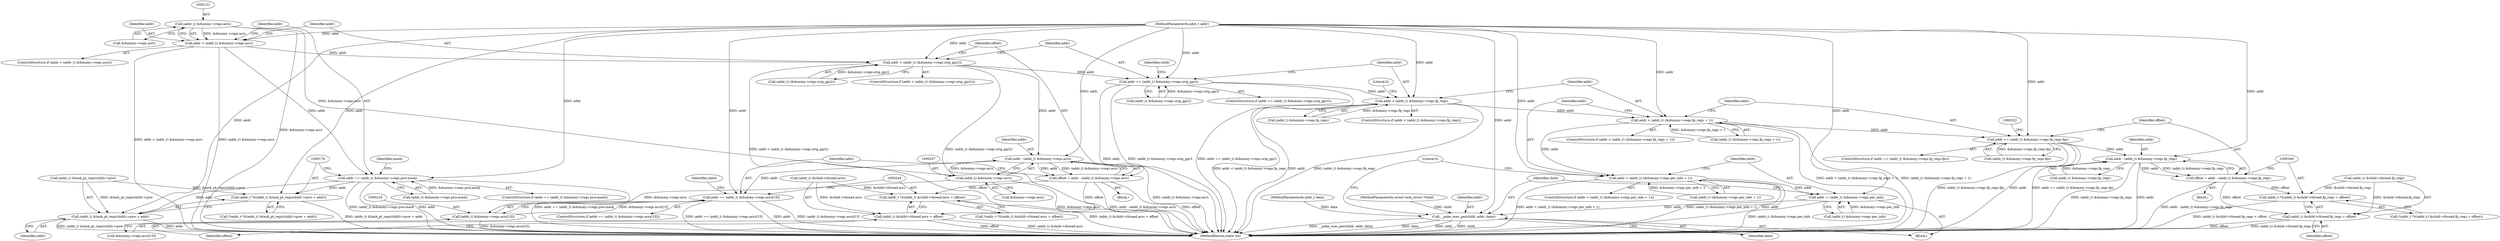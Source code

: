 digraph "0_linux_dab6cf55f81a6e16b8147aed9a843e1691dcd318@pointer" {
"1000120" [label="(Call,(addr_t) &dummy->regs.acrs)"];
"1000118" [label="(Call,addr < (addr_t) &dummy->regs.acrs)"];
"1000130" [label="(Call,addr == (addr_t) &dummy->regs.psw.mask)"];
"1000177" [label="(Call,(addr_t *)((addr_t) &task_pt_regs(child)->psw + addr))"];
"1000179" [label="(Call,(addr_t) &task_pt_regs(child)->psw + addr)"];
"1000191" [label="(Call,addr < (addr_t) (&dummy->regs.orig_gpr2))"];
"1000204" [label="(Call,addr - (addr_t) &dummy->regs.acrs)"];
"1000202" [label="(Call,offset = addr - (addr_t) &dummy->regs.acrs)"];
"1000243" [label="(Call,(addr_t *)((addr_t) &child->thread.acrs + offset))"];
"1000245" [label="(Call,(addr_t) &child->thread.acrs + offset)"];
"1000215" [label="(Call,addr == (addr_t) &dummy->regs.acrs[15])"];
"1000258" [label="(Call,addr == (addr_t) &dummy->regs.orig_gpr2)"];
"1000277" [label="(Call,addr < (addr_t) &dummy->regs.fp_regs)"];
"1000292" [label="(Call,addr < (addr_t) (&dummy->regs.fp_regs + 1))"];
"1000306" [label="(Call,addr == (addr_t) &dummy->regs.fp_regs.fpc)"];
"1000336" [label="(Call,addr - (addr_t) &dummy->regs.fp_regs)"];
"1000334" [label="(Call,offset = addr - (addr_t) &dummy->regs.fp_regs)"];
"1000348" [label="(Call,(addr_t *)((addr_t) &child->thread.fp_regs + offset))"];
"1000350" [label="(Call,(addr_t) &child->thread.fp_regs + offset)"];
"1000363" [label="(Call,addr < (addr_t) (&dummy->regs.per_info + 1))"];
"1000376" [label="(Call,addr -= (addr_t) &dummy->regs.per_info)"];
"1000386" [label="(Call,__poke_user_per(child, addr, data))"];
"1000206" [label="(Call,(addr_t) &dummy->regs.acrs)"];
"1000217" [label="(Call,(addr_t) &dummy->regs.acrs[15])"];
"1000292" [label="(Call,addr < (addr_t) (&dummy->regs.fp_regs + 1))"];
"1000242" [label="(Call,*(addr_t *)((addr_t) &child->thread.acrs + offset))"];
"1000243" [label="(Call,(addr_t *)((addr_t) &child->thread.acrs + offset))"];
"1000258" [label="(Call,addr == (addr_t) &dummy->regs.orig_gpr2)"];
"1000362" [label="(ControlStructure,if (addr < (addr_t) (&dummy->regs.per_info + 1)))"];
"1000257" [label="(ControlStructure,if (addr == (addr_t) &dummy->regs.orig_gpr2))"];
"1000386" [label="(Call,__poke_user_per(child, addr, data))"];
"1000117" [label="(ControlStructure,if (addr < (addr_t) &dummy->regs.acrs))"];
"1000277" [label="(Call,addr < (addr_t) &dummy->regs.fp_regs)"];
"1000219" [label="(Call,&dummy->regs.acrs[15])"];
"1000118" [label="(Call,addr < (addr_t) &dummy->regs.acrs)"];
"1000217" [label="(Call,(addr_t) &dummy->regs.acrs[15])"];
"1000304" [label="(Block,)"];
"1000179" [label="(Call,(addr_t) &task_pt_regs(child)->psw + addr)"];
"1000306" [label="(Call,addr == (addr_t) &dummy->regs.fp_regs.fpc)"];
"1000176" [label="(Call,*(addr_t *)((addr_t) &task_pt_regs(child)->psw + addr))"];
"1000132" [label="(Call,(addr_t) &dummy->regs.psw.mask)"];
"1000145" [label="(Identifier,mask)"];
"1000334" [label="(Call,offset = addr - (addr_t) &dummy->regs.fp_regs)"];
"1000335" [label="(Identifier,offset)"];
"1000177" [label="(Call,(addr_t *)((addr_t) &task_pt_regs(child)->psw + addr))"];
"1000291" [label="(ControlStructure,if (addr < (addr_t) (&dummy->regs.fp_regs + 1)))"];
"1000215" [label="(Call,addr == (addr_t) &dummy->regs.acrs[15])"];
"1000206" [label="(Call,(addr_t) &dummy->regs.acrs)"];
"1000205" [label="(Identifier,addr)"];
"1000109" [label="(MethodParameterIn,addr_t addr)"];
"1000120" [label="(Call,(addr_t) &dummy->regs.acrs)"];
"1000119" [label="(Identifier,addr)"];
"1000216" [label="(Identifier,addr)"];
"1000308" [label="(Call,(addr_t) &dummy->regs.fp_regs.fpc)"];
"1000245" [label="(Call,(addr_t) &child->thread.acrs + offset)"];
"1000375" [label="(Block,)"];
"1000272" [label="(Identifier,child)"];
"1000365" [label="(Call,(addr_t) (&dummy->regs.per_info + 1))"];
"1000192" [label="(Identifier,addr)"];
"1000260" [label="(Call,(addr_t) &dummy->regs.orig_gpr2)"];
"1000231" [label="(Identifier,child)"];
"1000378" [label="(Call,(addr_t) &dummy->regs.per_info)"];
"1000351" [label="(Call,(addr_t) &child->thread.fp_regs)"];
"1000279" [label="(Call,(addr_t) &dummy->regs.fp_regs)"];
"1000348" [label="(Call,(addr_t *)((addr_t) &child->thread.fp_regs + offset))"];
"1000387" [label="(Identifier,child)"];
"1000122" [label="(Call,&dummy->regs.acrs)"];
"1000294" [label="(Call,(addr_t) (&dummy->regs.fp_regs + 1))"];
"1000130" [label="(Call,addr == (addr_t) &dummy->regs.psw.mask)"];
"1000204" [label="(Call,addr - (addr_t) &dummy->regs.acrs)"];
"1000110" [label="(MethodParameterIn,addr_t data)"];
"1000305" [label="(ControlStructure,if (addr == (addr_t) &dummy->regs.fp_regs.fpc))"];
"1000190" [label="(ControlStructure,if (addr < (addr_t) (&dummy->regs.orig_gpr2)))"];
"1000359" [label="(Identifier,offset)"];
"1000337" [label="(Identifier,addr)"];
"1000108" [label="(MethodParameterIn,struct task_struct *child)"];
"1000289" [label="(Literal,0)"];
"1000376" [label="(Call,addr -= (addr_t) &dummy->regs.per_info)"];
"1000131" [label="(Identifier,addr)"];
"1000347" [label="(Call,*(addr_t *)((addr_t) &child->thread.fp_regs + offset))"];
"1000338" [label="(Call,(addr_t) &dummy->regs.fp_regs)"];
"1000276" [label="(ControlStructure,if (addr < (addr_t) &dummy->regs.fp_regs))"];
"1000336" [label="(Call,addr - (addr_t) &dummy->regs.fp_regs)"];
"1000259" [label="(Identifier,addr)"];
"1000208" [label="(Call,&dummy->regs.acrs)"];
"1000389" [label="(Identifier,data)"];
"1000392" [label="(MethodReturn,static int)"];
"1000364" [label="(Identifier,addr)"];
"1000254" [label="(Identifier,offset)"];
"1000278" [label="(Identifier,addr)"];
"1000388" [label="(Identifier,addr)"];
"1000307" [label="(Identifier,addr)"];
"1000246" [label="(Call,(addr_t) &child->thread.acrs)"];
"1000191" [label="(Call,addr < (addr_t) (&dummy->regs.orig_gpr2))"];
"1000180" [label="(Call,(addr_t) &task_pt_regs(child)->psw)"];
"1000214" [label="(ControlStructure,if (addr == (addr_t) &dummy->regs.acrs[15]))"];
"1000203" [label="(Identifier,offset)"];
"1000391" [label="(Literal,0)"];
"1000129" [label="(ControlStructure,if (addr == (addr_t) &dummy->regs.psw.mask))"];
"1000187" [label="(Identifier,addr)"];
"1000293" [label="(Identifier,addr)"];
"1000377" [label="(Identifier,addr)"];
"1000202" [label="(Call,offset = addr - (addr_t) &dummy->regs.acrs)"];
"1000350" [label="(Call,(addr_t) &child->thread.fp_regs + offset)"];
"1000201" [label="(Block,)"];
"1000193" [label="(Call,(addr_t) (&dummy->regs.orig_gpr2))"];
"1000363" [label="(Call,addr < (addr_t) (&dummy->regs.per_info + 1))"];
"1000120" -> "1000118"  [label="AST: "];
"1000120" -> "1000122"  [label="CFG: "];
"1000121" -> "1000120"  [label="AST: "];
"1000122" -> "1000120"  [label="AST: "];
"1000118" -> "1000120"  [label="CFG: "];
"1000120" -> "1000392"  [label="DDG: &dummy->regs.acrs"];
"1000120" -> "1000118"  [label="DDG: &dummy->regs.acrs"];
"1000120" -> "1000206"  [label="DDG: &dummy->regs.acrs"];
"1000118" -> "1000117"  [label="AST: "];
"1000119" -> "1000118"  [label="AST: "];
"1000131" -> "1000118"  [label="CFG: "];
"1000192" -> "1000118"  [label="CFG: "];
"1000118" -> "1000392"  [label="DDG: addr < (addr_t) &dummy->regs.acrs"];
"1000118" -> "1000392"  [label="DDG: (addr_t) &dummy->regs.acrs"];
"1000109" -> "1000118"  [label="DDG: addr"];
"1000118" -> "1000130"  [label="DDG: addr"];
"1000118" -> "1000191"  [label="DDG: addr"];
"1000130" -> "1000129"  [label="AST: "];
"1000130" -> "1000132"  [label="CFG: "];
"1000131" -> "1000130"  [label="AST: "];
"1000132" -> "1000130"  [label="AST: "];
"1000145" -> "1000130"  [label="CFG: "];
"1000178" -> "1000130"  [label="CFG: "];
"1000130" -> "1000392"  [label="DDG: addr == (addr_t) &dummy->regs.psw.mask"];
"1000130" -> "1000392"  [label="DDG: (addr_t) &dummy->regs.psw.mask"];
"1000130" -> "1000392"  [label="DDG: addr"];
"1000109" -> "1000130"  [label="DDG: addr"];
"1000132" -> "1000130"  [label="DDG: &dummy->regs.psw.mask"];
"1000130" -> "1000177"  [label="DDG: addr"];
"1000130" -> "1000179"  [label="DDG: addr"];
"1000177" -> "1000176"  [label="AST: "];
"1000177" -> "1000179"  [label="CFG: "];
"1000178" -> "1000177"  [label="AST: "];
"1000179" -> "1000177"  [label="AST: "];
"1000176" -> "1000177"  [label="CFG: "];
"1000177" -> "1000392"  [label="DDG: (addr_t) &task_pt_regs(child)->psw + addr"];
"1000180" -> "1000177"  [label="DDG: &task_pt_regs(child)->psw"];
"1000109" -> "1000177"  [label="DDG: addr"];
"1000179" -> "1000187"  [label="CFG: "];
"1000180" -> "1000179"  [label="AST: "];
"1000187" -> "1000179"  [label="AST: "];
"1000179" -> "1000392"  [label="DDG: addr"];
"1000179" -> "1000392"  [label="DDG: (addr_t) &task_pt_regs(child)->psw"];
"1000180" -> "1000179"  [label="DDG: &task_pt_regs(child)->psw"];
"1000109" -> "1000179"  [label="DDG: addr"];
"1000191" -> "1000190"  [label="AST: "];
"1000191" -> "1000193"  [label="CFG: "];
"1000192" -> "1000191"  [label="AST: "];
"1000193" -> "1000191"  [label="AST: "];
"1000203" -> "1000191"  [label="CFG: "];
"1000259" -> "1000191"  [label="CFG: "];
"1000191" -> "1000392"  [label="DDG: addr < (addr_t) (&dummy->regs.orig_gpr2)"];
"1000191" -> "1000392"  [label="DDG: (addr_t) (&dummy->regs.orig_gpr2)"];
"1000109" -> "1000191"  [label="DDG: addr"];
"1000193" -> "1000191"  [label="DDG: &dummy->regs.orig_gpr2"];
"1000191" -> "1000204"  [label="DDG: addr"];
"1000191" -> "1000258"  [label="DDG: addr"];
"1000204" -> "1000202"  [label="AST: "];
"1000204" -> "1000206"  [label="CFG: "];
"1000205" -> "1000204"  [label="AST: "];
"1000206" -> "1000204"  [label="AST: "];
"1000202" -> "1000204"  [label="CFG: "];
"1000204" -> "1000392"  [label="DDG: (addr_t) &dummy->regs.acrs"];
"1000204" -> "1000202"  [label="DDG: addr"];
"1000204" -> "1000202"  [label="DDG: (addr_t) &dummy->regs.acrs"];
"1000109" -> "1000204"  [label="DDG: addr"];
"1000206" -> "1000204"  [label="DDG: &dummy->regs.acrs"];
"1000204" -> "1000215"  [label="DDG: addr"];
"1000202" -> "1000201"  [label="AST: "];
"1000203" -> "1000202"  [label="AST: "];
"1000216" -> "1000202"  [label="CFG: "];
"1000202" -> "1000392"  [label="DDG: offset"];
"1000202" -> "1000392"  [label="DDG: addr - (addr_t) &dummy->regs.acrs"];
"1000202" -> "1000243"  [label="DDG: offset"];
"1000202" -> "1000245"  [label="DDG: offset"];
"1000243" -> "1000242"  [label="AST: "];
"1000243" -> "1000245"  [label="CFG: "];
"1000244" -> "1000243"  [label="AST: "];
"1000245" -> "1000243"  [label="AST: "];
"1000242" -> "1000243"  [label="CFG: "];
"1000243" -> "1000392"  [label="DDG: (addr_t) &child->thread.acrs + offset"];
"1000246" -> "1000243"  [label="DDG: &child->thread.acrs"];
"1000245" -> "1000254"  [label="CFG: "];
"1000246" -> "1000245"  [label="AST: "];
"1000254" -> "1000245"  [label="AST: "];
"1000245" -> "1000392"  [label="DDG: offset"];
"1000245" -> "1000392"  [label="DDG: (addr_t) &child->thread.acrs"];
"1000246" -> "1000245"  [label="DDG: &child->thread.acrs"];
"1000215" -> "1000214"  [label="AST: "];
"1000215" -> "1000217"  [label="CFG: "];
"1000216" -> "1000215"  [label="AST: "];
"1000217" -> "1000215"  [label="AST: "];
"1000231" -> "1000215"  [label="CFG: "];
"1000244" -> "1000215"  [label="CFG: "];
"1000215" -> "1000392"  [label="DDG: addr"];
"1000215" -> "1000392"  [label="DDG: (addr_t) &dummy->regs.acrs[15]"];
"1000215" -> "1000392"  [label="DDG: addr == (addr_t) &dummy->regs.acrs[15]"];
"1000109" -> "1000215"  [label="DDG: addr"];
"1000217" -> "1000215"  [label="DDG: &dummy->regs.acrs[15]"];
"1000258" -> "1000257"  [label="AST: "];
"1000258" -> "1000260"  [label="CFG: "];
"1000259" -> "1000258"  [label="AST: "];
"1000260" -> "1000258"  [label="AST: "];
"1000272" -> "1000258"  [label="CFG: "];
"1000278" -> "1000258"  [label="CFG: "];
"1000258" -> "1000392"  [label="DDG: addr"];
"1000258" -> "1000392"  [label="DDG: (addr_t) &dummy->regs.orig_gpr2"];
"1000258" -> "1000392"  [label="DDG: addr == (addr_t) &dummy->regs.orig_gpr2"];
"1000109" -> "1000258"  [label="DDG: addr"];
"1000260" -> "1000258"  [label="DDG: &dummy->regs.orig_gpr2"];
"1000258" -> "1000277"  [label="DDG: addr"];
"1000277" -> "1000276"  [label="AST: "];
"1000277" -> "1000279"  [label="CFG: "];
"1000278" -> "1000277"  [label="AST: "];
"1000279" -> "1000277"  [label="AST: "];
"1000289" -> "1000277"  [label="CFG: "];
"1000293" -> "1000277"  [label="CFG: "];
"1000277" -> "1000392"  [label="DDG: addr"];
"1000277" -> "1000392"  [label="DDG: addr < (addr_t) &dummy->regs.fp_regs"];
"1000277" -> "1000392"  [label="DDG: (addr_t) &dummy->regs.fp_regs"];
"1000109" -> "1000277"  [label="DDG: addr"];
"1000279" -> "1000277"  [label="DDG: &dummy->regs.fp_regs"];
"1000277" -> "1000292"  [label="DDG: addr"];
"1000292" -> "1000291"  [label="AST: "];
"1000292" -> "1000294"  [label="CFG: "];
"1000293" -> "1000292"  [label="AST: "];
"1000294" -> "1000292"  [label="AST: "];
"1000307" -> "1000292"  [label="CFG: "];
"1000364" -> "1000292"  [label="CFG: "];
"1000292" -> "1000392"  [label="DDG: addr < (addr_t) (&dummy->regs.fp_regs + 1)"];
"1000292" -> "1000392"  [label="DDG: (addr_t) (&dummy->regs.fp_regs + 1)"];
"1000109" -> "1000292"  [label="DDG: addr"];
"1000294" -> "1000292"  [label="DDG: &dummy->regs.fp_regs + 1"];
"1000292" -> "1000306"  [label="DDG: addr"];
"1000292" -> "1000363"  [label="DDG: addr"];
"1000306" -> "1000305"  [label="AST: "];
"1000306" -> "1000308"  [label="CFG: "];
"1000307" -> "1000306"  [label="AST: "];
"1000308" -> "1000306"  [label="AST: "];
"1000322" -> "1000306"  [label="CFG: "];
"1000335" -> "1000306"  [label="CFG: "];
"1000306" -> "1000392"  [label="DDG: addr"];
"1000306" -> "1000392"  [label="DDG: addr == (addr_t) &dummy->regs.fp_regs.fpc"];
"1000306" -> "1000392"  [label="DDG: (addr_t) &dummy->regs.fp_regs.fpc"];
"1000109" -> "1000306"  [label="DDG: addr"];
"1000308" -> "1000306"  [label="DDG: &dummy->regs.fp_regs.fpc"];
"1000306" -> "1000336"  [label="DDG: addr"];
"1000336" -> "1000334"  [label="AST: "];
"1000336" -> "1000338"  [label="CFG: "];
"1000337" -> "1000336"  [label="AST: "];
"1000338" -> "1000336"  [label="AST: "];
"1000334" -> "1000336"  [label="CFG: "];
"1000336" -> "1000392"  [label="DDG: (addr_t) &dummy->regs.fp_regs"];
"1000336" -> "1000392"  [label="DDG: addr"];
"1000336" -> "1000334"  [label="DDG: addr"];
"1000336" -> "1000334"  [label="DDG: (addr_t) &dummy->regs.fp_regs"];
"1000109" -> "1000336"  [label="DDG: addr"];
"1000338" -> "1000336"  [label="DDG: &dummy->regs.fp_regs"];
"1000334" -> "1000304"  [label="AST: "];
"1000335" -> "1000334"  [label="AST: "];
"1000349" -> "1000334"  [label="CFG: "];
"1000334" -> "1000392"  [label="DDG: addr - (addr_t) &dummy->regs.fp_regs"];
"1000334" -> "1000348"  [label="DDG: offset"];
"1000334" -> "1000350"  [label="DDG: offset"];
"1000348" -> "1000347"  [label="AST: "];
"1000348" -> "1000350"  [label="CFG: "];
"1000349" -> "1000348"  [label="AST: "];
"1000350" -> "1000348"  [label="AST: "];
"1000347" -> "1000348"  [label="CFG: "];
"1000348" -> "1000392"  [label="DDG: (addr_t) &child->thread.fp_regs + offset"];
"1000351" -> "1000348"  [label="DDG: &child->thread.fp_regs"];
"1000350" -> "1000359"  [label="CFG: "];
"1000351" -> "1000350"  [label="AST: "];
"1000359" -> "1000350"  [label="AST: "];
"1000350" -> "1000392"  [label="DDG: (addr_t) &child->thread.fp_regs"];
"1000350" -> "1000392"  [label="DDG: offset"];
"1000351" -> "1000350"  [label="DDG: &child->thread.fp_regs"];
"1000363" -> "1000362"  [label="AST: "];
"1000363" -> "1000365"  [label="CFG: "];
"1000364" -> "1000363"  [label="AST: "];
"1000365" -> "1000363"  [label="AST: "];
"1000377" -> "1000363"  [label="CFG: "];
"1000391" -> "1000363"  [label="CFG: "];
"1000363" -> "1000392"  [label="DDG: (addr_t) (&dummy->regs.per_info + 1)"];
"1000363" -> "1000392"  [label="DDG: addr"];
"1000363" -> "1000392"  [label="DDG: addr < (addr_t) (&dummy->regs.per_info + 1)"];
"1000109" -> "1000363"  [label="DDG: addr"];
"1000365" -> "1000363"  [label="DDG: &dummy->regs.per_info + 1"];
"1000363" -> "1000376"  [label="DDG: addr"];
"1000376" -> "1000375"  [label="AST: "];
"1000376" -> "1000378"  [label="CFG: "];
"1000377" -> "1000376"  [label="AST: "];
"1000378" -> "1000376"  [label="AST: "];
"1000387" -> "1000376"  [label="CFG: "];
"1000376" -> "1000392"  [label="DDG: (addr_t) &dummy->regs.per_info"];
"1000378" -> "1000376"  [label="DDG: &dummy->regs.per_info"];
"1000109" -> "1000376"  [label="DDG: addr"];
"1000376" -> "1000386"  [label="DDG: addr"];
"1000386" -> "1000375"  [label="AST: "];
"1000386" -> "1000389"  [label="CFG: "];
"1000387" -> "1000386"  [label="AST: "];
"1000388" -> "1000386"  [label="AST: "];
"1000389" -> "1000386"  [label="AST: "];
"1000391" -> "1000386"  [label="CFG: "];
"1000386" -> "1000392"  [label="DDG: data"];
"1000386" -> "1000392"  [label="DDG: addr"];
"1000386" -> "1000392"  [label="DDG: child"];
"1000386" -> "1000392"  [label="DDG: __poke_user_per(child, addr, data)"];
"1000108" -> "1000386"  [label="DDG: child"];
"1000109" -> "1000386"  [label="DDG: addr"];
"1000110" -> "1000386"  [label="DDG: data"];
"1000206" -> "1000208"  [label="CFG: "];
"1000207" -> "1000206"  [label="AST: "];
"1000208" -> "1000206"  [label="AST: "];
"1000206" -> "1000392"  [label="DDG: &dummy->regs.acrs"];
"1000206" -> "1000217"  [label="DDG: &dummy->regs.acrs"];
"1000217" -> "1000219"  [label="CFG: "];
"1000218" -> "1000217"  [label="AST: "];
"1000219" -> "1000217"  [label="AST: "];
"1000217" -> "1000392"  [label="DDG: &dummy->regs.acrs[15]"];
}
